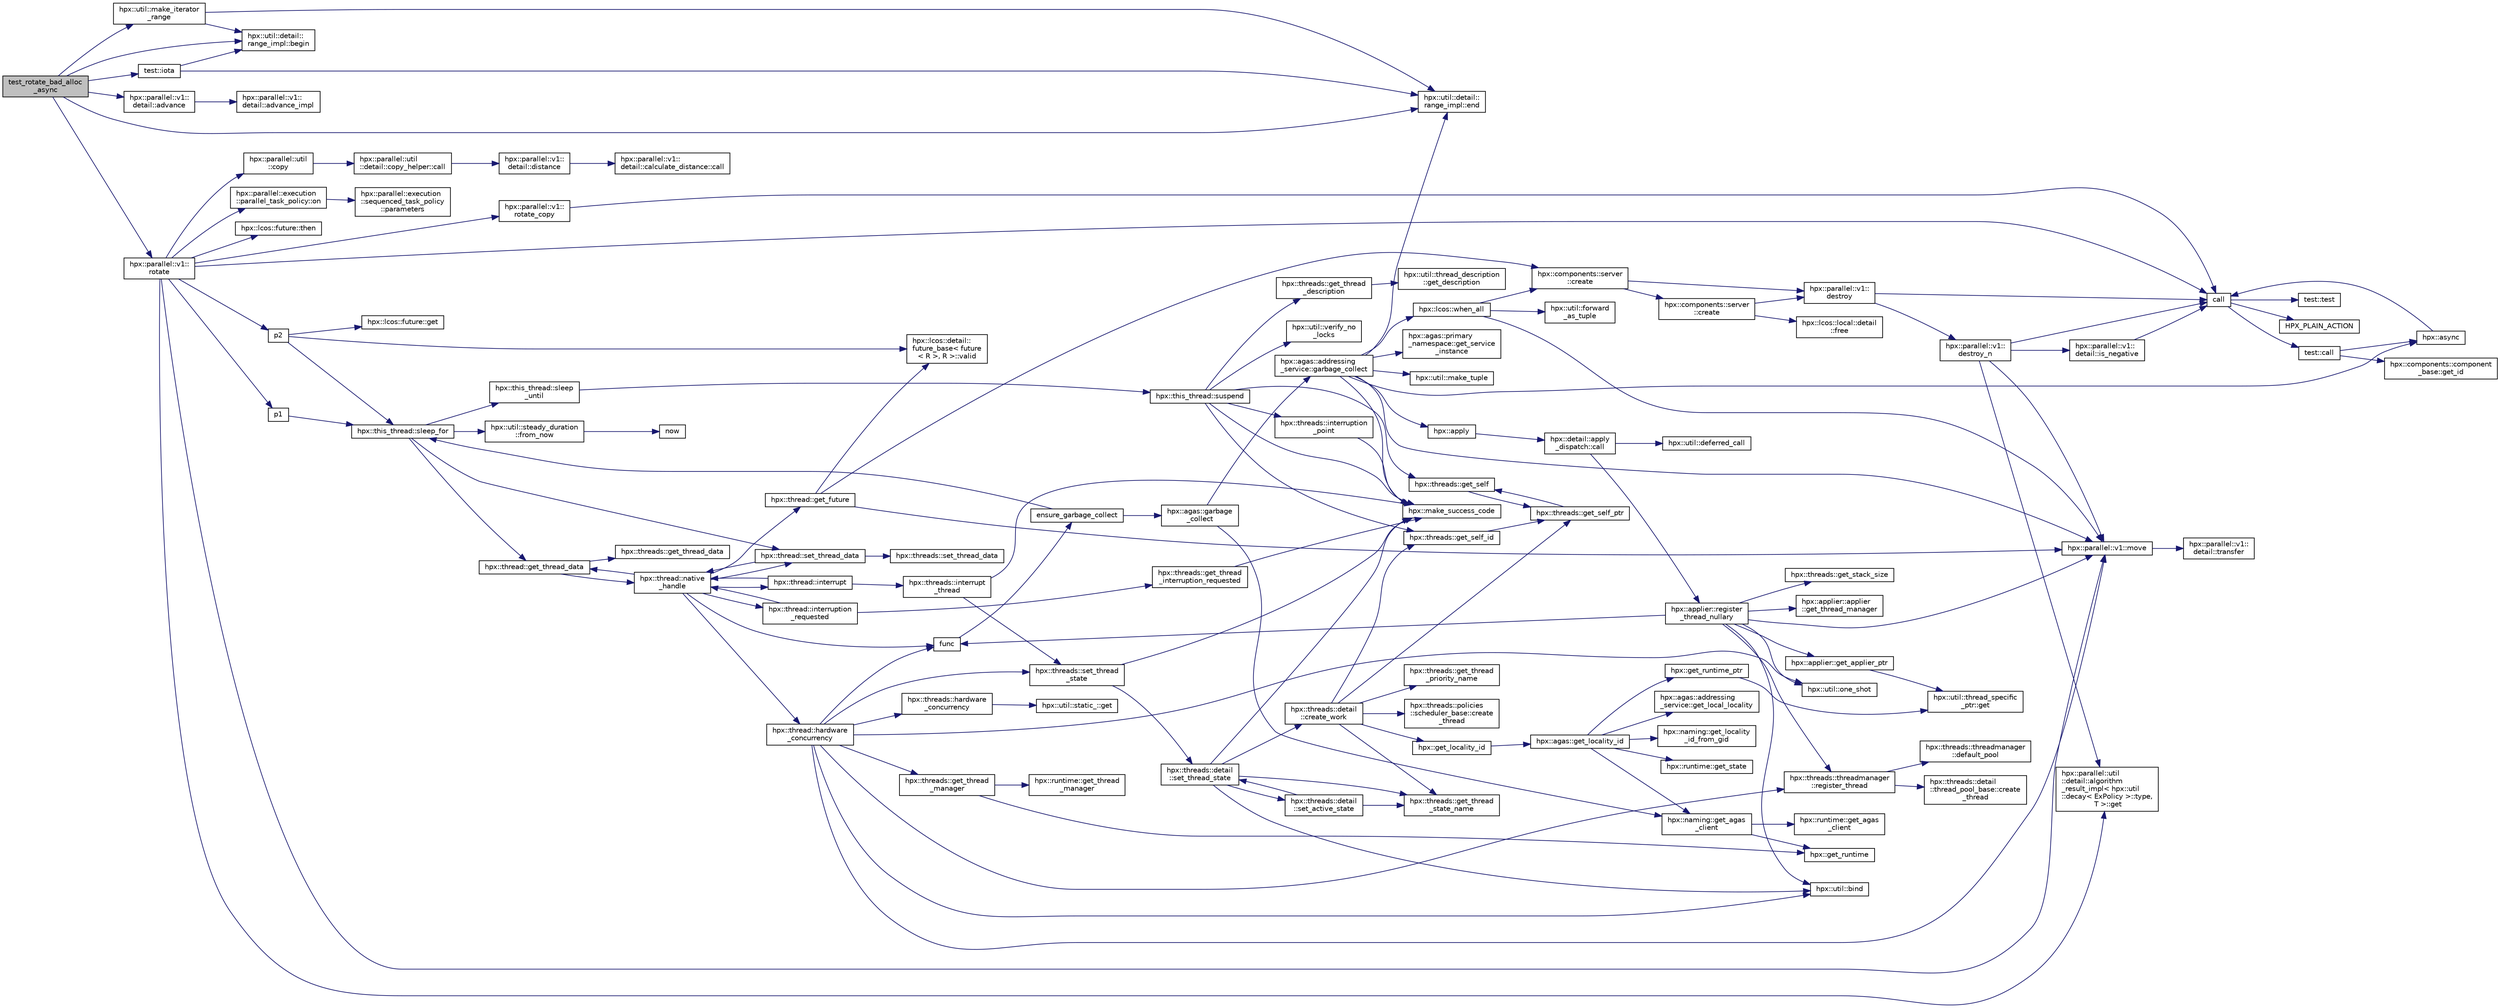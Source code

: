 digraph "test_rotate_bad_alloc_async"
{
  edge [fontname="Helvetica",fontsize="10",labelfontname="Helvetica",labelfontsize="10"];
  node [fontname="Helvetica",fontsize="10",shape=record];
  rankdir="LR";
  Node635 [label="test_rotate_bad_alloc\l_async",height=0.2,width=0.4,color="black", fillcolor="grey75", style="filled", fontcolor="black"];
  Node635 -> Node636 [color="midnightblue",fontsize="10",style="solid",fontname="Helvetica"];
  Node636 [label="test::iota",height=0.2,width=0.4,color="black", fillcolor="white", style="filled",URL="$df/d04/namespacetest.html#abdbbc37e6fb67287495e853a554c493a"];
  Node636 -> Node637 [color="midnightblue",fontsize="10",style="solid",fontname="Helvetica"];
  Node637 [label="hpx::util::detail::\lrange_impl::begin",height=0.2,width=0.4,color="black", fillcolor="white", style="filled",URL="$d4/d4a/namespacehpx_1_1util_1_1detail_1_1range__impl.html#a31e165df2b865cdd961f35ce938db41a"];
  Node636 -> Node638 [color="midnightblue",fontsize="10",style="solid",fontname="Helvetica"];
  Node638 [label="hpx::util::detail::\lrange_impl::end",height=0.2,width=0.4,color="black", fillcolor="white", style="filled",URL="$d4/d4a/namespacehpx_1_1util_1_1detail_1_1range__impl.html#afb2ea48b0902f52ee4d8b764807b4316"];
  Node635 -> Node637 [color="midnightblue",fontsize="10",style="solid",fontname="Helvetica"];
  Node635 -> Node638 [color="midnightblue",fontsize="10",style="solid",fontname="Helvetica"];
  Node635 -> Node639 [color="midnightblue",fontsize="10",style="solid",fontname="Helvetica"];
  Node639 [label="hpx::parallel::v1::\ldetail::advance",height=0.2,width=0.4,color="black", fillcolor="white", style="filled",URL="$d2/ddd/namespacehpx_1_1parallel_1_1v1_1_1detail.html#ad9fca7bce7b3e3c32302967ffc1fb4a4"];
  Node639 -> Node640 [color="midnightblue",fontsize="10",style="solid",fontname="Helvetica"];
  Node640 [label="hpx::parallel::v1::\ldetail::advance_impl",height=0.2,width=0.4,color="black", fillcolor="white", style="filled",URL="$d2/ddd/namespacehpx_1_1parallel_1_1v1_1_1detail.html#ad4fa62ca115927187e4063b65ee5f317"];
  Node635 -> Node641 [color="midnightblue",fontsize="10",style="solid",fontname="Helvetica"];
  Node641 [label="hpx::parallel::v1::\lrotate",height=0.2,width=0.4,color="black", fillcolor="white", style="filled",URL="$db/db9/namespacehpx_1_1parallel_1_1v1.html#a1186b3f6aa7198ada6c81f987e08f85b"];
  Node641 -> Node642 [color="midnightblue",fontsize="10",style="solid",fontname="Helvetica"];
  Node642 [label="call",height=0.2,width=0.4,color="black", fillcolor="white", style="filled",URL="$d2/d67/promise__1620_8cpp.html#a58357f0b82bc761e1d0b9091ed563a70"];
  Node642 -> Node643 [color="midnightblue",fontsize="10",style="solid",fontname="Helvetica"];
  Node643 [label="test::test",height=0.2,width=0.4,color="black", fillcolor="white", style="filled",URL="$d8/d89/structtest.html#ab42d5ece712d716b04cb3f686f297a26"];
  Node642 -> Node644 [color="midnightblue",fontsize="10",style="solid",fontname="Helvetica"];
  Node644 [label="HPX_PLAIN_ACTION",height=0.2,width=0.4,color="black", fillcolor="white", style="filled",URL="$d2/d67/promise__1620_8cpp.html#ab96aab827a4b1fcaf66cfe0ba83fef23"];
  Node642 -> Node645 [color="midnightblue",fontsize="10",style="solid",fontname="Helvetica"];
  Node645 [label="test::call",height=0.2,width=0.4,color="black", fillcolor="white", style="filled",URL="$d8/d89/structtest.html#aeb29e7ed6518b9426ccf1344c52620ae"];
  Node645 -> Node646 [color="midnightblue",fontsize="10",style="solid",fontname="Helvetica"];
  Node646 [label="hpx::async",height=0.2,width=0.4,color="black", fillcolor="white", style="filled",URL="$d8/d83/namespacehpx.html#acb7d8e37b73b823956ce144f9a57eaa4"];
  Node646 -> Node642 [color="midnightblue",fontsize="10",style="solid",fontname="Helvetica"];
  Node645 -> Node647 [color="midnightblue",fontsize="10",style="solid",fontname="Helvetica"];
  Node647 [label="hpx::components::component\l_base::get_id",height=0.2,width=0.4,color="black", fillcolor="white", style="filled",URL="$d2/de6/classhpx_1_1components_1_1component__base.html#a4c8fd93514039bdf01c48d66d82b19cd"];
  Node641 -> Node648 [color="midnightblue",fontsize="10",style="solid",fontname="Helvetica"];
  Node648 [label="p1",height=0.2,width=0.4,color="black", fillcolor="white", style="filled",URL="$df/da5/future__then_8cpp.html#a8978a24b044bacf963e33824a4c1ac98"];
  Node648 -> Node649 [color="midnightblue",fontsize="10",style="solid",fontname="Helvetica"];
  Node649 [label="hpx::this_thread::sleep_for",height=0.2,width=0.4,color="black", fillcolor="white", style="filled",URL="$d9/d52/namespacehpx_1_1this__thread.html#afc042a5a5fa52eef2d1d177a343435cf"];
  Node649 -> Node650 [color="midnightblue",fontsize="10",style="solid",fontname="Helvetica"];
  Node650 [label="hpx::this_thread::sleep\l_until",height=0.2,width=0.4,color="black", fillcolor="white", style="filled",URL="$d9/d52/namespacehpx_1_1this__thread.html#ae12a853980115b23ff0ab8ca06622658"];
  Node650 -> Node651 [color="midnightblue",fontsize="10",style="solid",fontname="Helvetica"];
  Node651 [label="hpx::this_thread::suspend",height=0.2,width=0.4,color="black", fillcolor="white", style="filled",URL="$d9/d52/namespacehpx_1_1this__thread.html#aca220026fb3014c0881d129fe31c0073"];
  Node651 -> Node652 [color="midnightblue",fontsize="10",style="solid",fontname="Helvetica"];
  Node652 [label="hpx::threads::get_self",height=0.2,width=0.4,color="black", fillcolor="white", style="filled",URL="$d7/d28/namespacehpx_1_1threads.html#a07daf4d6d29233f20d66d41ab7b5b8e8"];
  Node652 -> Node653 [color="midnightblue",fontsize="10",style="solid",fontname="Helvetica"];
  Node653 [label="hpx::threads::get_self_ptr",height=0.2,width=0.4,color="black", fillcolor="white", style="filled",URL="$d7/d28/namespacehpx_1_1threads.html#a22877ae347ad884cde3a51397dad6c53"];
  Node653 -> Node652 [color="midnightblue",fontsize="10",style="solid",fontname="Helvetica"];
  Node651 -> Node654 [color="midnightblue",fontsize="10",style="solid",fontname="Helvetica"];
  Node654 [label="hpx::threads::get_self_id",height=0.2,width=0.4,color="black", fillcolor="white", style="filled",URL="$d7/d28/namespacehpx_1_1threads.html#afafe0f900b9fac3d4ed3c747625c1cfe"];
  Node654 -> Node653 [color="midnightblue",fontsize="10",style="solid",fontname="Helvetica"];
  Node651 -> Node655 [color="midnightblue",fontsize="10",style="solid",fontname="Helvetica"];
  Node655 [label="hpx::threads::interruption\l_point",height=0.2,width=0.4,color="black", fillcolor="white", style="filled",URL="$d7/d28/namespacehpx_1_1threads.html#ada6ec56a12b050707311d8c628089059"];
  Node655 -> Node656 [color="midnightblue",fontsize="10",style="solid",fontname="Helvetica"];
  Node656 [label="hpx::make_success_code",height=0.2,width=0.4,color="black", fillcolor="white", style="filled",URL="$d8/d83/namespacehpx.html#a0e8512a8f49e2a6c8185061181419d8f",tooltip="Returns error_code(hpx::success, \"success\", mode). "];
  Node651 -> Node657 [color="midnightblue",fontsize="10",style="solid",fontname="Helvetica"];
  Node657 [label="hpx::util::verify_no\l_locks",height=0.2,width=0.4,color="black", fillcolor="white", style="filled",URL="$df/dad/namespacehpx_1_1util.html#ae0e1837ee6f09b79b26c2e788d2e9fc9"];
  Node651 -> Node658 [color="midnightblue",fontsize="10",style="solid",fontname="Helvetica"];
  Node658 [label="hpx::threads::get_thread\l_description",height=0.2,width=0.4,color="black", fillcolor="white", style="filled",URL="$d7/d28/namespacehpx_1_1threads.html#a42fc18a7a680f4e8bc633a4b4c956701"];
  Node658 -> Node659 [color="midnightblue",fontsize="10",style="solid",fontname="Helvetica"];
  Node659 [label="hpx::util::thread_description\l::get_description",height=0.2,width=0.4,color="black", fillcolor="white", style="filled",URL="$df/d9e/structhpx_1_1util_1_1thread__description.html#a8c834e14eca6eb228188022577f9f952"];
  Node651 -> Node656 [color="midnightblue",fontsize="10",style="solid",fontname="Helvetica"];
  Node649 -> Node660 [color="midnightblue",fontsize="10",style="solid",fontname="Helvetica"];
  Node660 [label="hpx::util::steady_duration\l::from_now",height=0.2,width=0.4,color="black", fillcolor="white", style="filled",URL="$d9/d4f/classhpx_1_1util_1_1steady__duration.html#a0132206d767cd0f7395507b40111a153"];
  Node660 -> Node661 [color="midnightblue",fontsize="10",style="solid",fontname="Helvetica"];
  Node661 [label="now",height=0.2,width=0.4,color="black", fillcolor="white", style="filled",URL="$de/db3/1d__stencil__1__omp_8cpp.html#a89e9667753dccfac455bd37a7a3a7b16"];
  Node649 -> Node662 [color="midnightblue",fontsize="10",style="solid",fontname="Helvetica"];
  Node662 [label="hpx::thread::get_thread_data",height=0.2,width=0.4,color="black", fillcolor="white", style="filled",URL="$de/d9b/classhpx_1_1thread.html#a4535ef82cec3b953d2c941d20e3e3904"];
  Node662 -> Node663 [color="midnightblue",fontsize="10",style="solid",fontname="Helvetica"];
  Node663 [label="hpx::threads::get_thread_data",height=0.2,width=0.4,color="black", fillcolor="white", style="filled",URL="$d7/d28/namespacehpx_1_1threads.html#a8737931ff6303807225f735b2b384ae4"];
  Node662 -> Node664 [color="midnightblue",fontsize="10",style="solid",fontname="Helvetica"];
  Node664 [label="hpx::thread::native\l_handle",height=0.2,width=0.4,color="black", fillcolor="white", style="filled",URL="$de/d9b/classhpx_1_1thread.html#acf48190d264ab64c1c4ec99d0b421b5a"];
  Node664 -> Node665 [color="midnightblue",fontsize="10",style="solid",fontname="Helvetica"];
  Node665 [label="hpx::thread::hardware\l_concurrency",height=0.2,width=0.4,color="black", fillcolor="white", style="filled",URL="$de/d9b/classhpx_1_1thread.html#a8e4fff210e02485ba493bc3a2a956c03"];
  Node665 -> Node666 [color="midnightblue",fontsize="10",style="solid",fontname="Helvetica"];
  Node666 [label="hpx::threads::hardware\l_concurrency",height=0.2,width=0.4,color="black", fillcolor="white", style="filled",URL="$d7/d28/namespacehpx_1_1threads.html#aa8752a235478d2ad7b5ac467b63ab527"];
  Node666 -> Node667 [color="midnightblue",fontsize="10",style="solid",fontname="Helvetica"];
  Node667 [label="hpx::util::static_::get",height=0.2,width=0.4,color="black", fillcolor="white", style="filled",URL="$d3/dbb/structhpx_1_1util_1_1static__.html#a2967c633948a3bf17a3b5405ef5a8318"];
  Node665 -> Node668 [color="midnightblue",fontsize="10",style="solid",fontname="Helvetica"];
  Node668 [label="func",height=0.2,width=0.4,color="black", fillcolor="white", style="filled",URL="$d8/dfd/id__type__ref__counting__1032_8cpp.html#ab811b86ea5107ffb3351fcaa29d2c652"];
  Node668 -> Node669 [color="midnightblue",fontsize="10",style="solid",fontname="Helvetica"];
  Node669 [label="ensure_garbage_collect",height=0.2,width=0.4,color="black", fillcolor="white", style="filled",URL="$d8/dfd/id__type__ref__counting__1032_8cpp.html#a5264b94bf7c262ac0e521fb290d476d5"];
  Node669 -> Node649 [color="midnightblue",fontsize="10",style="solid",fontname="Helvetica"];
  Node669 -> Node670 [color="midnightblue",fontsize="10",style="solid",fontname="Helvetica"];
  Node670 [label="hpx::agas::garbage\l_collect",height=0.2,width=0.4,color="black", fillcolor="white", style="filled",URL="$dc/d54/namespacehpx_1_1agas.html#a951337adc4f9bd6df00a50737468e911"];
  Node670 -> Node671 [color="midnightblue",fontsize="10",style="solid",fontname="Helvetica"];
  Node671 [label="hpx::naming::get_agas\l_client",height=0.2,width=0.4,color="black", fillcolor="white", style="filled",URL="$d4/dc9/namespacehpx_1_1naming.html#a0408fffd5d34b620712a801b0ae3b032"];
  Node671 -> Node672 [color="midnightblue",fontsize="10",style="solid",fontname="Helvetica"];
  Node672 [label="hpx::get_runtime",height=0.2,width=0.4,color="black", fillcolor="white", style="filled",URL="$d8/d83/namespacehpx.html#aef902cc6c7dd3b9fbadf34d1e850a070"];
  Node671 -> Node673 [color="midnightblue",fontsize="10",style="solid",fontname="Helvetica"];
  Node673 [label="hpx::runtime::get_agas\l_client",height=0.2,width=0.4,color="black", fillcolor="white", style="filled",URL="$d0/d7b/classhpx_1_1runtime.html#aeb5dddd30d6b9861669af8ad44d1a96a"];
  Node670 -> Node674 [color="midnightblue",fontsize="10",style="solid",fontname="Helvetica"];
  Node674 [label="hpx::agas::addressing\l_service::garbage_collect",height=0.2,width=0.4,color="black", fillcolor="white", style="filled",URL="$db/d58/structhpx_1_1agas_1_1addressing__service.html#a87dcae0eacf6e62d5103ebf516d86f63"];
  Node674 -> Node656 [color="midnightblue",fontsize="10",style="solid",fontname="Helvetica"];
  Node674 -> Node675 [color="midnightblue",fontsize="10",style="solid",fontname="Helvetica"];
  Node675 [label="hpx::agas::primary\l_namespace::get_service\l_instance",height=0.2,width=0.4,color="black", fillcolor="white", style="filled",URL="$d1/d43/structhpx_1_1agas_1_1primary__namespace.html#a7630ff0f30ff8c23b13b4672c5350e2e"];
  Node674 -> Node676 [color="midnightblue",fontsize="10",style="solid",fontname="Helvetica"];
  Node676 [label="hpx::util::make_tuple",height=0.2,width=0.4,color="black", fillcolor="white", style="filled",URL="$df/dad/namespacehpx_1_1util.html#a06fa74211a987d208e013f400a9f5328"];
  Node674 -> Node638 [color="midnightblue",fontsize="10",style="solid",fontname="Helvetica"];
  Node674 -> Node677 [color="midnightblue",fontsize="10",style="solid",fontname="Helvetica"];
  Node677 [label="hpx::apply",height=0.2,width=0.4,color="black", fillcolor="white", style="filled",URL="$d8/d83/namespacehpx.html#aa87762f0db0731d385f3fdfdb25d59fc"];
  Node677 -> Node678 [color="midnightblue",fontsize="10",style="solid",fontname="Helvetica"];
  Node678 [label="hpx::detail::apply\l_dispatch::call",height=0.2,width=0.4,color="black", fillcolor="white", style="filled",URL="$db/de8/structhpx_1_1detail_1_1apply__dispatch.html#a0755fab16d281e74bcff0f8045be9459"];
  Node678 -> Node679 [color="midnightblue",fontsize="10",style="solid",fontname="Helvetica"];
  Node679 [label="hpx::applier::register\l_thread_nullary",height=0.2,width=0.4,color="black", fillcolor="white", style="filled",URL="$d8/dcb/namespacehpx_1_1applier.html#a401cd1145927e58d74d1eb52aaccd936"];
  Node679 -> Node680 [color="midnightblue",fontsize="10",style="solid",fontname="Helvetica"];
  Node680 [label="hpx::applier::get_applier_ptr",height=0.2,width=0.4,color="black", fillcolor="white", style="filled",URL="$d8/dcb/namespacehpx_1_1applier.html#a617483cf2b77ad3a0aa428ade7b35299"];
  Node680 -> Node681 [color="midnightblue",fontsize="10",style="solid",fontname="Helvetica"];
  Node681 [label="hpx::util::thread_specific\l_ptr::get",height=0.2,width=0.4,color="black", fillcolor="white", style="filled",URL="$d4/d4c/structhpx_1_1util_1_1thread__specific__ptr.html#a3b27d8520710478aa41d1f74206bdba9"];
  Node679 -> Node668 [color="midnightblue",fontsize="10",style="solid",fontname="Helvetica"];
  Node679 -> Node682 [color="midnightblue",fontsize="10",style="solid",fontname="Helvetica"];
  Node682 [label="hpx::util::bind",height=0.2,width=0.4,color="black", fillcolor="white", style="filled",URL="$df/dad/namespacehpx_1_1util.html#ad844caedf82a0173d6909d910c3e48c6"];
  Node679 -> Node683 [color="midnightblue",fontsize="10",style="solid",fontname="Helvetica"];
  Node683 [label="hpx::util::one_shot",height=0.2,width=0.4,color="black", fillcolor="white", style="filled",URL="$df/dad/namespacehpx_1_1util.html#a273e61be42a72415291e0ec0a4f28c7a"];
  Node679 -> Node684 [color="midnightblue",fontsize="10",style="solid",fontname="Helvetica"];
  Node684 [label="hpx::parallel::v1::move",height=0.2,width=0.4,color="black", fillcolor="white", style="filled",URL="$db/db9/namespacehpx_1_1parallel_1_1v1.html#aa7c4ede081ce786c9d1eb1adff495cfc"];
  Node684 -> Node685 [color="midnightblue",fontsize="10",style="solid",fontname="Helvetica"];
  Node685 [label="hpx::parallel::v1::\ldetail::transfer",height=0.2,width=0.4,color="black", fillcolor="white", style="filled",URL="$d2/ddd/namespacehpx_1_1parallel_1_1v1_1_1detail.html#ab1b56a05e1885ca7cc7ffa1804dd2f3c"];
  Node679 -> Node686 [color="midnightblue",fontsize="10",style="solid",fontname="Helvetica"];
  Node686 [label="hpx::threads::get_stack_size",height=0.2,width=0.4,color="black", fillcolor="white", style="filled",URL="$d7/d28/namespacehpx_1_1threads.html#af597241b3c2785150be206737ca04aa6",tooltip="The get_stack_size function is part of the thread related API. It. "];
  Node679 -> Node687 [color="midnightblue",fontsize="10",style="solid",fontname="Helvetica"];
  Node687 [label="hpx::applier::applier\l::get_thread_manager",height=0.2,width=0.4,color="black", fillcolor="white", style="filled",URL="$da/dcb/classhpx_1_1applier_1_1applier.html#acc36d583973701e573be39da97bba866",tooltip="Access the thread-manager instance associated with this applier. "];
  Node679 -> Node688 [color="midnightblue",fontsize="10",style="solid",fontname="Helvetica"];
  Node688 [label="hpx::threads::threadmanager\l::register_thread",height=0.2,width=0.4,color="black", fillcolor="white", style="filled",URL="$d5/daa/classhpx_1_1threads_1_1threadmanager.html#a7f79c7578e08a60ca45eb276ce8133d8"];
  Node688 -> Node689 [color="midnightblue",fontsize="10",style="solid",fontname="Helvetica"];
  Node689 [label="hpx::threads::threadmanager\l::default_pool",height=0.2,width=0.4,color="black", fillcolor="white", style="filled",URL="$d5/daa/classhpx_1_1threads_1_1threadmanager.html#a851f067d03b5dd1c5e6a9a6a841e05df"];
  Node688 -> Node690 [color="midnightblue",fontsize="10",style="solid",fontname="Helvetica"];
  Node690 [label="hpx::threads::detail\l::thread_pool_base::create\l_thread",height=0.2,width=0.4,color="black", fillcolor="white", style="filled",URL="$de/dae/classhpx_1_1threads_1_1detail_1_1thread__pool__base.html#ad35d3779eef6f4528e62a26d71b34b34"];
  Node678 -> Node691 [color="midnightblue",fontsize="10",style="solid",fontname="Helvetica"];
  Node691 [label="hpx::util::deferred_call",height=0.2,width=0.4,color="black", fillcolor="white", style="filled",URL="$df/dad/namespacehpx_1_1util.html#acdded623c658a7a3436f7e76bc9d881c"];
  Node674 -> Node684 [color="midnightblue",fontsize="10",style="solid",fontname="Helvetica"];
  Node674 -> Node646 [color="midnightblue",fontsize="10",style="solid",fontname="Helvetica"];
  Node674 -> Node692 [color="midnightblue",fontsize="10",style="solid",fontname="Helvetica"];
  Node692 [label="hpx::lcos::when_all",height=0.2,width=0.4,color="black", fillcolor="white", style="filled",URL="$d2/dc9/namespacehpx_1_1lcos.html#a1a6fb024d8690923fb185d5aee204d54"];
  Node692 -> Node693 [color="midnightblue",fontsize="10",style="solid",fontname="Helvetica"];
  Node693 [label="hpx::util::forward\l_as_tuple",height=0.2,width=0.4,color="black", fillcolor="white", style="filled",URL="$df/dad/namespacehpx_1_1util.html#ab7c31e3f24c3302a4f67b6735a6fa597"];
  Node692 -> Node684 [color="midnightblue",fontsize="10",style="solid",fontname="Helvetica"];
  Node692 -> Node694 [color="midnightblue",fontsize="10",style="solid",fontname="Helvetica"];
  Node694 [label="hpx::components::server\l::create",height=0.2,width=0.4,color="black", fillcolor="white", style="filled",URL="$d2/da2/namespacehpx_1_1components_1_1server.html#ac776c89f3d68ceb910e8cee9fa937ab4",tooltip="Create arrays of components using their default constructor. "];
  Node694 -> Node695 [color="midnightblue",fontsize="10",style="solid",fontname="Helvetica"];
  Node695 [label="hpx::components::server\l::create",height=0.2,width=0.4,color="black", fillcolor="white", style="filled",URL="$d2/da2/namespacehpx_1_1components_1_1server.html#a77d26de181c97b444565e230577981bd"];
  Node695 -> Node696 [color="midnightblue",fontsize="10",style="solid",fontname="Helvetica"];
  Node696 [label="hpx::lcos::local::detail\l::free",height=0.2,width=0.4,color="black", fillcolor="white", style="filled",URL="$d4/dcb/namespacehpx_1_1lcos_1_1local_1_1detail.html#a55a940f019734e9bb045dc123cd80e48"];
  Node695 -> Node697 [color="midnightblue",fontsize="10",style="solid",fontname="Helvetica"];
  Node697 [label="hpx::parallel::v1::\ldestroy",height=0.2,width=0.4,color="black", fillcolor="white", style="filled",URL="$db/db9/namespacehpx_1_1parallel_1_1v1.html#acf303558375048e8a7cc9a2c2e09477f"];
  Node697 -> Node642 [color="midnightblue",fontsize="10",style="solid",fontname="Helvetica"];
  Node697 -> Node698 [color="midnightblue",fontsize="10",style="solid",fontname="Helvetica"];
  Node698 [label="hpx::parallel::v1::\ldestroy_n",height=0.2,width=0.4,color="black", fillcolor="white", style="filled",URL="$db/db9/namespacehpx_1_1parallel_1_1v1.html#a71d0691132a300690163f5636bcd5bd3"];
  Node698 -> Node699 [color="midnightblue",fontsize="10",style="solid",fontname="Helvetica"];
  Node699 [label="hpx::parallel::v1::\ldetail::is_negative",height=0.2,width=0.4,color="black", fillcolor="white", style="filled",URL="$d2/ddd/namespacehpx_1_1parallel_1_1v1_1_1detail.html#adf2e40fc4b20ad0fd442ee3118a4d527"];
  Node699 -> Node642 [color="midnightblue",fontsize="10",style="solid",fontname="Helvetica"];
  Node698 -> Node700 [color="midnightblue",fontsize="10",style="solid",fontname="Helvetica"];
  Node700 [label="hpx::parallel::util\l::detail::algorithm\l_result_impl\< hpx::util\l::decay\< ExPolicy \>::type,\l T \>::get",height=0.2,width=0.4,color="black", fillcolor="white", style="filled",URL="$d2/d42/structhpx_1_1parallel_1_1util_1_1detail_1_1algorithm__result__impl.html#ab5b051e8ec74eff5e0e62fd63f5d377e"];
  Node698 -> Node684 [color="midnightblue",fontsize="10",style="solid",fontname="Helvetica"];
  Node698 -> Node642 [color="midnightblue",fontsize="10",style="solid",fontname="Helvetica"];
  Node694 -> Node697 [color="midnightblue",fontsize="10",style="solid",fontname="Helvetica"];
  Node665 -> Node682 [color="midnightblue",fontsize="10",style="solid",fontname="Helvetica"];
  Node665 -> Node683 [color="midnightblue",fontsize="10",style="solid",fontname="Helvetica"];
  Node665 -> Node684 [color="midnightblue",fontsize="10",style="solid",fontname="Helvetica"];
  Node665 -> Node701 [color="midnightblue",fontsize="10",style="solid",fontname="Helvetica"];
  Node701 [label="hpx::threads::get_thread\l_manager",height=0.2,width=0.4,color="black", fillcolor="white", style="filled",URL="$d7/d28/namespacehpx_1_1threads.html#a076973c3a53beadde7d967e22c4f6cce"];
  Node701 -> Node672 [color="midnightblue",fontsize="10",style="solid",fontname="Helvetica"];
  Node701 -> Node702 [color="midnightblue",fontsize="10",style="solid",fontname="Helvetica"];
  Node702 [label="hpx::runtime::get_thread\l_manager",height=0.2,width=0.4,color="black", fillcolor="white", style="filled",URL="$d0/d7b/classhpx_1_1runtime.html#a865b12d57fcd44a8d3dda3e35414f563"];
  Node665 -> Node688 [color="midnightblue",fontsize="10",style="solid",fontname="Helvetica"];
  Node665 -> Node703 [color="midnightblue",fontsize="10",style="solid",fontname="Helvetica"];
  Node703 [label="hpx::threads::set_thread\l_state",height=0.2,width=0.4,color="black", fillcolor="white", style="filled",URL="$d7/d28/namespacehpx_1_1threads.html#ac0690ad16ad778bcc79dcd727cc33025",tooltip="Set the thread state of the thread referenced by the thread_id id. "];
  Node703 -> Node656 [color="midnightblue",fontsize="10",style="solid",fontname="Helvetica"];
  Node703 -> Node704 [color="midnightblue",fontsize="10",style="solid",fontname="Helvetica"];
  Node704 [label="hpx::threads::detail\l::set_thread_state",height=0.2,width=0.4,color="black", fillcolor="white", style="filled",URL="$d2/dd1/namespacehpx_1_1threads_1_1detail.html#af85ddc854c4a149bf1738eb1b111b9ab"];
  Node704 -> Node705 [color="midnightblue",fontsize="10",style="solid",fontname="Helvetica"];
  Node705 [label="hpx::threads::get_thread\l_state_name",height=0.2,width=0.4,color="black", fillcolor="white", style="filled",URL="$d7/d28/namespacehpx_1_1threads.html#a26f91ea8d2195f165c033241c5cd11db"];
  Node704 -> Node656 [color="midnightblue",fontsize="10",style="solid",fontname="Helvetica"];
  Node704 -> Node682 [color="midnightblue",fontsize="10",style="solid",fontname="Helvetica"];
  Node704 -> Node706 [color="midnightblue",fontsize="10",style="solid",fontname="Helvetica"];
  Node706 [label="hpx::threads::detail\l::set_active_state",height=0.2,width=0.4,color="black", fillcolor="white", style="filled",URL="$d2/dd1/namespacehpx_1_1threads_1_1detail.html#a45884a5bf04ad66a4f259231a3947e76"];
  Node706 -> Node705 [color="midnightblue",fontsize="10",style="solid",fontname="Helvetica"];
  Node706 -> Node704 [color="midnightblue",fontsize="10",style="solid",fontname="Helvetica"];
  Node704 -> Node707 [color="midnightblue",fontsize="10",style="solid",fontname="Helvetica"];
  Node707 [label="hpx::threads::detail\l::create_work",height=0.2,width=0.4,color="black", fillcolor="white", style="filled",URL="$d2/dd1/namespacehpx_1_1threads_1_1detail.html#ae22384a3c1b1a1940032fad068fb54b1"];
  Node707 -> Node705 [color="midnightblue",fontsize="10",style="solid",fontname="Helvetica"];
  Node707 -> Node708 [color="midnightblue",fontsize="10",style="solid",fontname="Helvetica"];
  Node708 [label="hpx::threads::get_thread\l_priority_name",height=0.2,width=0.4,color="black", fillcolor="white", style="filled",URL="$d7/d28/namespacehpx_1_1threads.html#a9c6b2fec0c1cf5b06ff83ce756ca6d42"];
  Node707 -> Node653 [color="midnightblue",fontsize="10",style="solid",fontname="Helvetica"];
  Node707 -> Node654 [color="midnightblue",fontsize="10",style="solid",fontname="Helvetica"];
  Node707 -> Node709 [color="midnightblue",fontsize="10",style="solid",fontname="Helvetica"];
  Node709 [label="hpx::get_locality_id",height=0.2,width=0.4,color="black", fillcolor="white", style="filled",URL="$d8/d83/namespacehpx.html#a158d7c54a657bb364c1704033010697b",tooltip="Return the number of the locality this function is being called from. "];
  Node709 -> Node710 [color="midnightblue",fontsize="10",style="solid",fontname="Helvetica"];
  Node710 [label="hpx::agas::get_locality_id",height=0.2,width=0.4,color="black", fillcolor="white", style="filled",URL="$dc/d54/namespacehpx_1_1agas.html#a491cc2ddecdf0f1a9129900caa6a4d3e"];
  Node710 -> Node711 [color="midnightblue",fontsize="10",style="solid",fontname="Helvetica"];
  Node711 [label="hpx::get_runtime_ptr",height=0.2,width=0.4,color="black", fillcolor="white", style="filled",URL="$d8/d83/namespacehpx.html#af29daf2bb3e01b4d6495a1742b6cce64"];
  Node711 -> Node681 [color="midnightblue",fontsize="10",style="solid",fontname="Helvetica"];
  Node710 -> Node712 [color="midnightblue",fontsize="10",style="solid",fontname="Helvetica"];
  Node712 [label="hpx::runtime::get_state",height=0.2,width=0.4,color="black", fillcolor="white", style="filled",URL="$d0/d7b/classhpx_1_1runtime.html#ab405f80e060dac95d624520f38b0524c"];
  Node710 -> Node671 [color="midnightblue",fontsize="10",style="solid",fontname="Helvetica"];
  Node710 -> Node713 [color="midnightblue",fontsize="10",style="solid",fontname="Helvetica"];
  Node713 [label="hpx::agas::addressing\l_service::get_local_locality",height=0.2,width=0.4,color="black", fillcolor="white", style="filled",URL="$db/d58/structhpx_1_1agas_1_1addressing__service.html#ab52c19a37c2a7a006c6c15f90ad0539c"];
  Node710 -> Node714 [color="midnightblue",fontsize="10",style="solid",fontname="Helvetica"];
  Node714 [label="hpx::naming::get_locality\l_id_from_gid",height=0.2,width=0.4,color="black", fillcolor="white", style="filled",URL="$d4/dc9/namespacehpx_1_1naming.html#a7fd43037784560bd04fda9b49e33529f"];
  Node707 -> Node715 [color="midnightblue",fontsize="10",style="solid",fontname="Helvetica"];
  Node715 [label="hpx::threads::policies\l::scheduler_base::create\l_thread",height=0.2,width=0.4,color="black", fillcolor="white", style="filled",URL="$dd/d7e/structhpx_1_1threads_1_1policies_1_1scheduler__base.html#ad3b05cd7f363cc8e8410ce368c3794e0"];
  Node664 -> Node716 [color="midnightblue",fontsize="10",style="solid",fontname="Helvetica"];
  Node716 [label="hpx::thread::interrupt",height=0.2,width=0.4,color="black", fillcolor="white", style="filled",URL="$de/d9b/classhpx_1_1thread.html#ac34d0d033aa743c476a79dbc2e1a8a39"];
  Node716 -> Node717 [color="midnightblue",fontsize="10",style="solid",fontname="Helvetica"];
  Node717 [label="hpx::threads::interrupt\l_thread",height=0.2,width=0.4,color="black", fillcolor="white", style="filled",URL="$d7/d28/namespacehpx_1_1threads.html#a6bdda1a2aab61b9b13d274b5155d7e73"];
  Node717 -> Node656 [color="midnightblue",fontsize="10",style="solid",fontname="Helvetica"];
  Node717 -> Node703 [color="midnightblue",fontsize="10",style="solid",fontname="Helvetica"];
  Node716 -> Node664 [color="midnightblue",fontsize="10",style="solid",fontname="Helvetica"];
  Node664 -> Node718 [color="midnightblue",fontsize="10",style="solid",fontname="Helvetica"];
  Node718 [label="hpx::thread::interruption\l_requested",height=0.2,width=0.4,color="black", fillcolor="white", style="filled",URL="$de/d9b/classhpx_1_1thread.html#a33276bb4c20bbb0b1978944e18ef71b8"];
  Node718 -> Node719 [color="midnightblue",fontsize="10",style="solid",fontname="Helvetica"];
  Node719 [label="hpx::threads::get_thread\l_interruption_requested",height=0.2,width=0.4,color="black", fillcolor="white", style="filled",URL="$d7/d28/namespacehpx_1_1threads.html#ae64a7fdb8b5c8bac7be0c8282672a03b"];
  Node719 -> Node656 [color="midnightblue",fontsize="10",style="solid",fontname="Helvetica"];
  Node718 -> Node664 [color="midnightblue",fontsize="10",style="solid",fontname="Helvetica"];
  Node664 -> Node720 [color="midnightblue",fontsize="10",style="solid",fontname="Helvetica"];
  Node720 [label="hpx::thread::get_future",height=0.2,width=0.4,color="black", fillcolor="white", style="filled",URL="$de/d9b/classhpx_1_1thread.html#a87fdb0d8da826366fc190ed224900a64"];
  Node720 -> Node721 [color="midnightblue",fontsize="10",style="solid",fontname="Helvetica"];
  Node721 [label="hpx::lcos::detail::\lfuture_base\< future\l\< R \>, R \>::valid",height=0.2,width=0.4,color="black", fillcolor="white", style="filled",URL="$d5/dd7/classhpx_1_1lcos_1_1detail_1_1future__base.html#aaf7beb7374815614363033bd96573e75"];
  Node720 -> Node694 [color="midnightblue",fontsize="10",style="solid",fontname="Helvetica"];
  Node720 -> Node684 [color="midnightblue",fontsize="10",style="solid",fontname="Helvetica"];
  Node664 -> Node662 [color="midnightblue",fontsize="10",style="solid",fontname="Helvetica"];
  Node664 -> Node722 [color="midnightblue",fontsize="10",style="solid",fontname="Helvetica"];
  Node722 [label="hpx::thread::set_thread_data",height=0.2,width=0.4,color="black", fillcolor="white", style="filled",URL="$de/d9b/classhpx_1_1thread.html#a7317a3cf5251f3b33c990449570d4cea"];
  Node722 -> Node723 [color="midnightblue",fontsize="10",style="solid",fontname="Helvetica"];
  Node723 [label="hpx::threads::set_thread_data",height=0.2,width=0.4,color="black", fillcolor="white", style="filled",URL="$d7/d28/namespacehpx_1_1threads.html#a00a625acc149fce3ae38e4340454acf7"];
  Node722 -> Node664 [color="midnightblue",fontsize="10",style="solid",fontname="Helvetica"];
  Node664 -> Node668 [color="midnightblue",fontsize="10",style="solid",fontname="Helvetica"];
  Node649 -> Node722 [color="midnightblue",fontsize="10",style="solid",fontname="Helvetica"];
  Node641 -> Node724 [color="midnightblue",fontsize="10",style="solid",fontname="Helvetica"];
  Node724 [label="hpx::parallel::util\l::copy",height=0.2,width=0.4,color="black", fillcolor="white", style="filled",URL="$df/dc6/namespacehpx_1_1parallel_1_1util.html#a3c9a6e04890282cd683a3f8449a11d1d"];
  Node724 -> Node725 [color="midnightblue",fontsize="10",style="solid",fontname="Helvetica"];
  Node725 [label="hpx::parallel::util\l::detail::copy_helper::call",height=0.2,width=0.4,color="black", fillcolor="white", style="filled",URL="$db/d59/structhpx_1_1parallel_1_1util_1_1detail_1_1copy__helper.html#ac801832edc0b6a84595880bb4613cb60"];
  Node725 -> Node726 [color="midnightblue",fontsize="10",style="solid",fontname="Helvetica"];
  Node726 [label="hpx::parallel::v1::\ldetail::distance",height=0.2,width=0.4,color="black", fillcolor="white", style="filled",URL="$d2/ddd/namespacehpx_1_1parallel_1_1v1_1_1detail.html#a6bea3c6a5f470cad11f27ee6bab4a33f"];
  Node726 -> Node727 [color="midnightblue",fontsize="10",style="solid",fontname="Helvetica"];
  Node727 [label="hpx::parallel::v1::\ldetail::calculate_distance::call",height=0.2,width=0.4,color="black", fillcolor="white", style="filled",URL="$db/dfa/structhpx_1_1parallel_1_1v1_1_1detail_1_1calculate__distance.html#a950a6627830a7d019ac0e734b0a447bf"];
  Node641 -> Node728 [color="midnightblue",fontsize="10",style="solid",fontname="Helvetica"];
  Node728 [label="p2",height=0.2,width=0.4,color="black", fillcolor="white", style="filled",URL="$df/da5/future__then_8cpp.html#a0dabf50b87b0ab6126c07663b7c82650"];
  Node728 -> Node721 [color="midnightblue",fontsize="10",style="solid",fontname="Helvetica"];
  Node728 -> Node729 [color="midnightblue",fontsize="10",style="solid",fontname="Helvetica"];
  Node729 [label="hpx::lcos::future::get",height=0.2,width=0.4,color="black", fillcolor="white", style="filled",URL="$d0/d33/classhpx_1_1lcos_1_1future.html#a8c28269486d5620ac48af349f17bb41c"];
  Node728 -> Node649 [color="midnightblue",fontsize="10",style="solid",fontname="Helvetica"];
  Node641 -> Node684 [color="midnightblue",fontsize="10",style="solid",fontname="Helvetica"];
  Node641 -> Node730 [color="midnightblue",fontsize="10",style="solid",fontname="Helvetica"];
  Node730 [label="hpx::parallel::execution\l::parallel_task_policy::on",height=0.2,width=0.4,color="black", fillcolor="white", style="filled",URL="$da/d55/structhpx_1_1parallel_1_1execution_1_1parallel__task__policy.html#a0cb10e7de3382338815d253e4fec1171"];
  Node730 -> Node731 [color="midnightblue",fontsize="10",style="solid",fontname="Helvetica"];
  Node731 [label="hpx::parallel::execution\l::sequenced_task_policy\l::parameters",height=0.2,width=0.4,color="black", fillcolor="white", style="filled",URL="$d1/da8/structhpx_1_1parallel_1_1execution_1_1sequenced__task__policy.html#a9f94a35b705ff48867e24a1e3f527c08",tooltip="Return the associated executor parameters object. "];
  Node641 -> Node732 [color="midnightblue",fontsize="10",style="solid",fontname="Helvetica"];
  Node732 [label="hpx::lcos::future::then",height=0.2,width=0.4,color="black", fillcolor="white", style="filled",URL="$d0/d33/classhpx_1_1lcos_1_1future.html#a17045dee172c36e208b2cbd400fa8797"];
  Node641 -> Node733 [color="midnightblue",fontsize="10",style="solid",fontname="Helvetica"];
  Node733 [label="hpx::parallel::v1::\lrotate_copy",height=0.2,width=0.4,color="black", fillcolor="white", style="filled",URL="$db/db9/namespacehpx_1_1parallel_1_1v1.html#ab73994e7536357719010324cabbb6532"];
  Node733 -> Node642 [color="midnightblue",fontsize="10",style="solid",fontname="Helvetica"];
  Node641 -> Node700 [color="midnightblue",fontsize="10",style="solid",fontname="Helvetica"];
  Node635 -> Node734 [color="midnightblue",fontsize="10",style="solid",fontname="Helvetica"];
  Node734 [label="hpx::util::make_iterator\l_range",height=0.2,width=0.4,color="black", fillcolor="white", style="filled",URL="$df/dad/namespacehpx_1_1util.html#a49707ae2d183b9b09845ed3d17655a28"];
  Node734 -> Node637 [color="midnightblue",fontsize="10",style="solid",fontname="Helvetica"];
  Node734 -> Node638 [color="midnightblue",fontsize="10",style="solid",fontname="Helvetica"];
}
